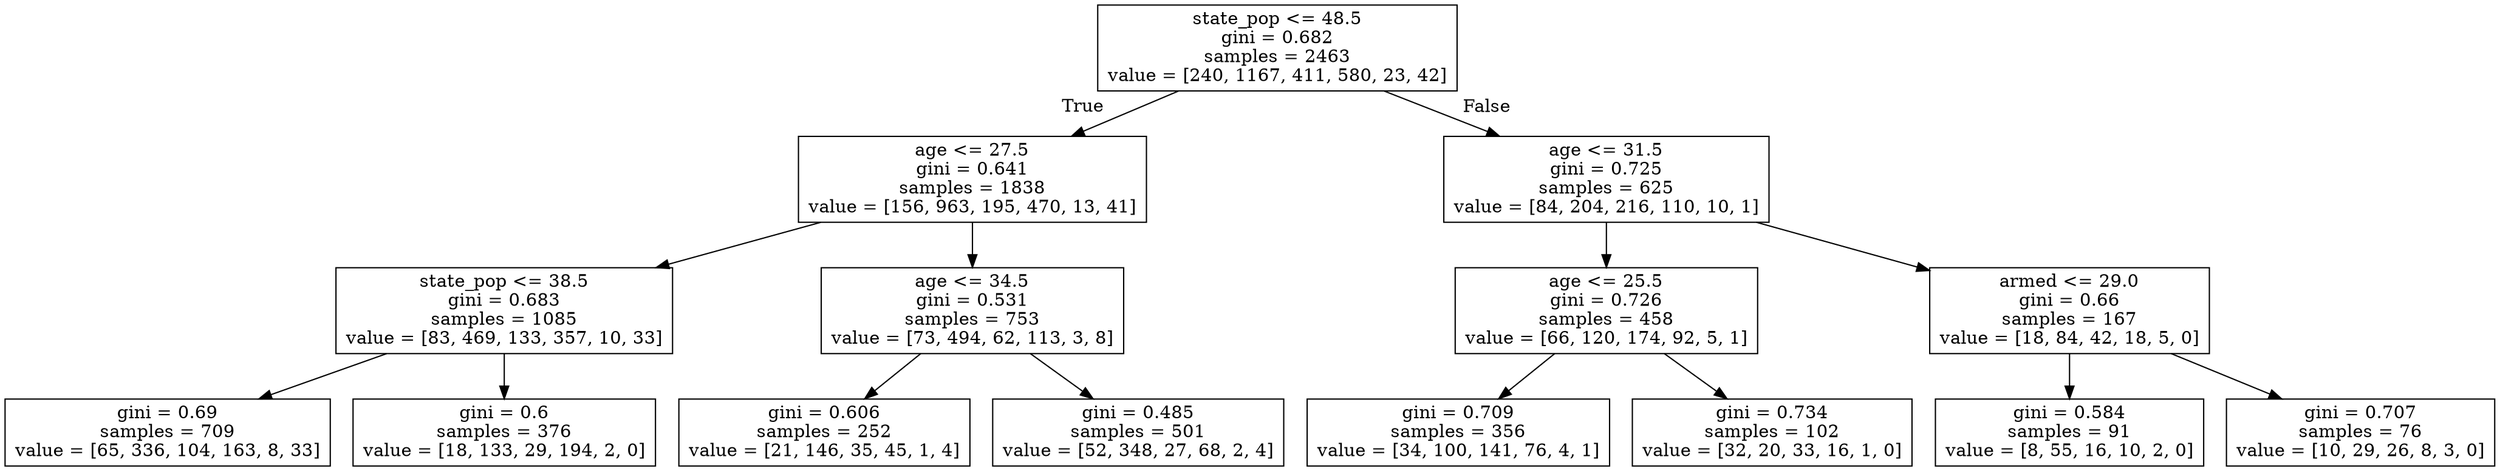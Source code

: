 digraph Tree {
node [shape=box] ;
0 [label="state_pop <= 48.5\ngini = 0.682\nsamples = 2463\nvalue = [240, 1167, 411, 580, 23, 42]"] ;
1 [label="age <= 27.5\ngini = 0.641\nsamples = 1838\nvalue = [156, 963, 195, 470, 13, 41]"] ;
0 -> 1 [labeldistance=2.5, labelangle=45, headlabel="True"] ;
2 [label="state_pop <= 38.5\ngini = 0.683\nsamples = 1085\nvalue = [83, 469, 133, 357, 10, 33]"] ;
1 -> 2 ;
3 [label="gini = 0.69\nsamples = 709\nvalue = [65, 336, 104, 163, 8, 33]"] ;
2 -> 3 ;
4 [label="gini = 0.6\nsamples = 376\nvalue = [18, 133, 29, 194, 2, 0]"] ;
2 -> 4 ;
5 [label="age <= 34.5\ngini = 0.531\nsamples = 753\nvalue = [73, 494, 62, 113, 3, 8]"] ;
1 -> 5 ;
6 [label="gini = 0.606\nsamples = 252\nvalue = [21, 146, 35, 45, 1, 4]"] ;
5 -> 6 ;
7 [label="gini = 0.485\nsamples = 501\nvalue = [52, 348, 27, 68, 2, 4]"] ;
5 -> 7 ;
8 [label="age <= 31.5\ngini = 0.725\nsamples = 625\nvalue = [84, 204, 216, 110, 10, 1]"] ;
0 -> 8 [labeldistance=2.5, labelangle=-45, headlabel="False"] ;
9 [label="age <= 25.5\ngini = 0.726\nsamples = 458\nvalue = [66, 120, 174, 92, 5, 1]"] ;
8 -> 9 ;
10 [label="gini = 0.709\nsamples = 356\nvalue = [34, 100, 141, 76, 4, 1]"] ;
9 -> 10 ;
11 [label="gini = 0.734\nsamples = 102\nvalue = [32, 20, 33, 16, 1, 0]"] ;
9 -> 11 ;
12 [label="armed <= 29.0\ngini = 0.66\nsamples = 167\nvalue = [18, 84, 42, 18, 5, 0]"] ;
8 -> 12 ;
13 [label="gini = 0.584\nsamples = 91\nvalue = [8, 55, 16, 10, 2, 0]"] ;
12 -> 13 ;
14 [label="gini = 0.707\nsamples = 76\nvalue = [10, 29, 26, 8, 3, 0]"] ;
12 -> 14 ;
}